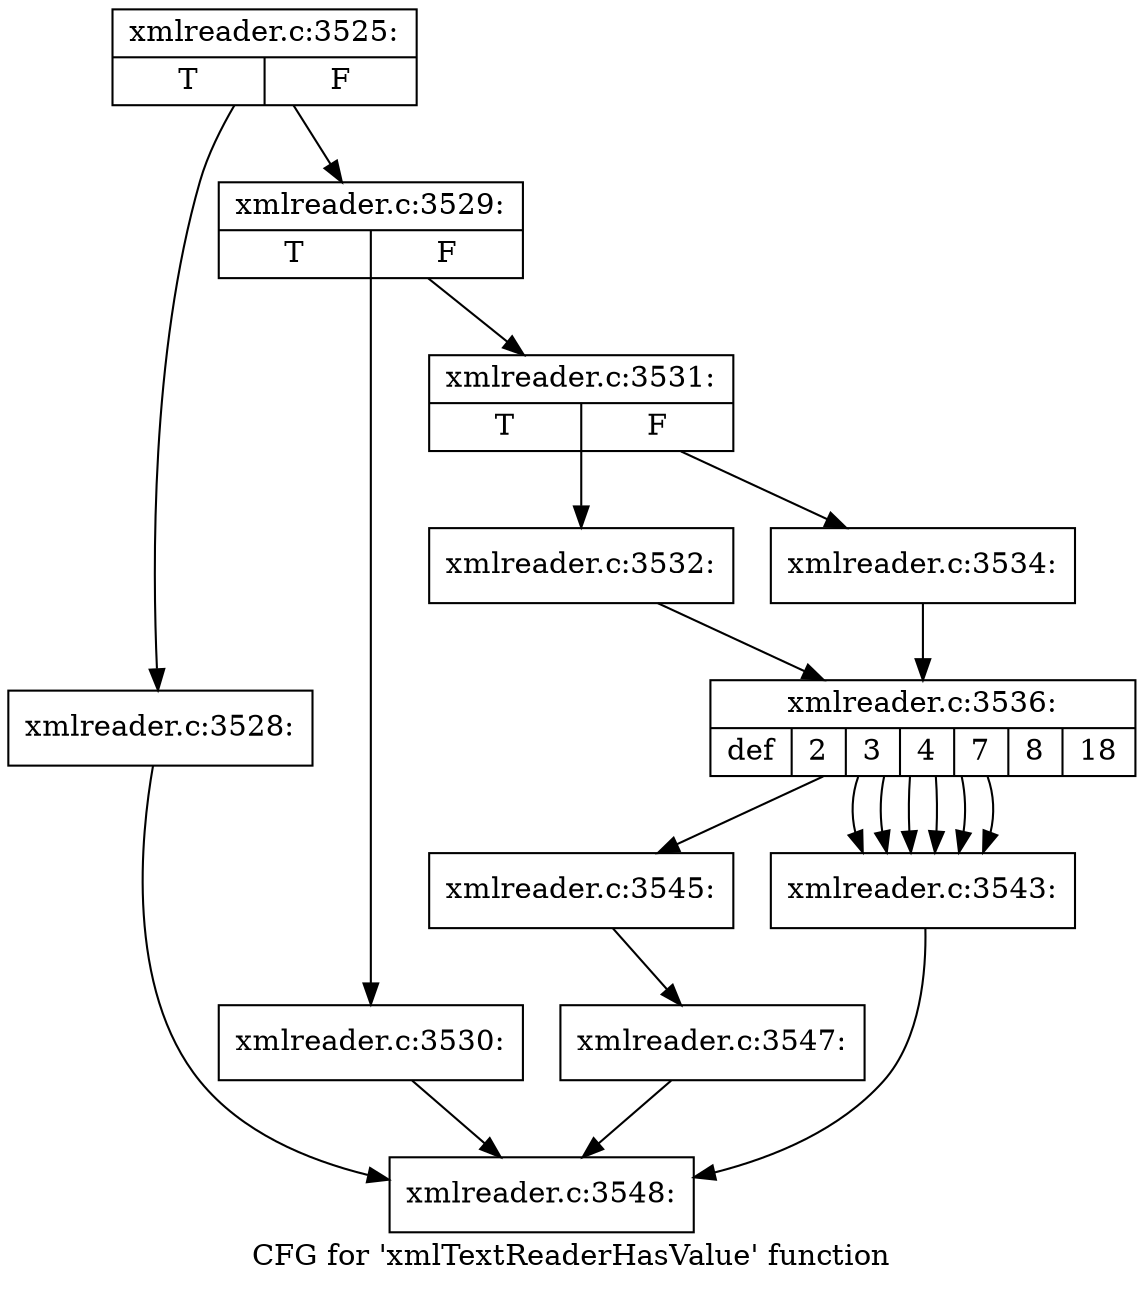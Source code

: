 digraph "CFG for 'xmlTextReaderHasValue' function" {
	label="CFG for 'xmlTextReaderHasValue' function";

	Node0x4809690 [shape=record,label="{xmlreader.c:3525:|{<s0>T|<s1>F}}"];
	Node0x4809690 -> Node0x4806f20;
	Node0x4809690 -> Node0x4806f70;
	Node0x4806f20 [shape=record,label="{xmlreader.c:3528:}"];
	Node0x4806f20 -> Node0x4806c80;
	Node0x4806f70 [shape=record,label="{xmlreader.c:3529:|{<s0>T|<s1>F}}"];
	Node0x4806f70 -> Node0x4746730;
	Node0x4806f70 -> Node0x4746780;
	Node0x4746730 [shape=record,label="{xmlreader.c:3530:}"];
	Node0x4746730 -> Node0x4806c80;
	Node0x4746780 [shape=record,label="{xmlreader.c:3531:|{<s0>T|<s1>F}}"];
	Node0x4746780 -> Node0x4746d40;
	Node0x4746780 -> Node0x4746de0;
	Node0x4746d40 [shape=record,label="{xmlreader.c:3532:}"];
	Node0x4746d40 -> Node0x4746d90;
	Node0x4746de0 [shape=record,label="{xmlreader.c:3534:}"];
	Node0x4746de0 -> Node0x4746d90;
	Node0x4746d90 [shape=record,label="{xmlreader.c:3536:|{<s0>def|<s1>2|<s2>3|<s3>4|<s4>7|<s5>8|<s6>18}}"];
	Node0x4746d90 -> Node0x480c620;
	Node0x4746d90 -> Node0x480c960;
	Node0x4746d90 -> Node0x480c960;
	Node0x4746d90 -> Node0x480c960;
	Node0x4746d90 -> Node0x480c960;
	Node0x4746d90 -> Node0x480c960;
	Node0x4746d90 -> Node0x480c960;
	Node0x480c960 [shape=record,label="{xmlreader.c:3543:}"];
	Node0x480c960 -> Node0x4806c80;
	Node0x480c620 [shape=record,label="{xmlreader.c:3545:}"];
	Node0x480c620 -> Node0x480c410;
	Node0x480c410 [shape=record,label="{xmlreader.c:3547:}"];
	Node0x480c410 -> Node0x4806c80;
	Node0x4806c80 [shape=record,label="{xmlreader.c:3548:}"];
}
